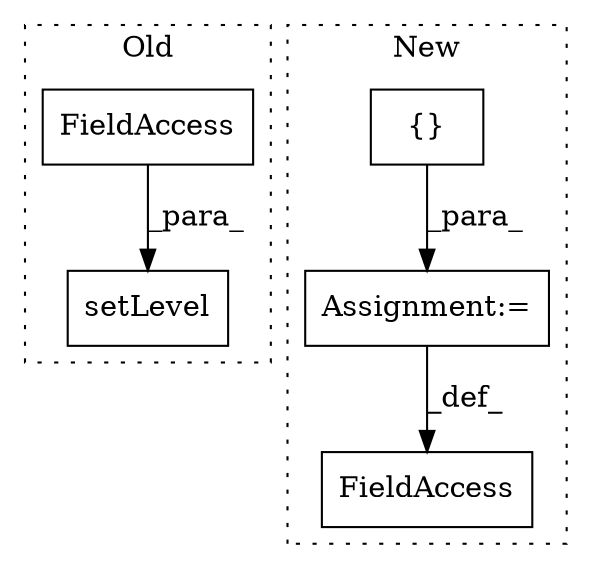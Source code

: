 digraph G {
subgraph cluster0 {
1 [label="setLevel" a="32" s="254,275" l="9,1" shape="box"];
3 [label="FieldAccess" a="22" s="263" l="12" shape="box"];
label = "Old";
style="dotted";
}
subgraph cluster1 {
2 [label="{}" a="4" s="291,1848" l="1,1" shape="box"];
4 [label="FieldAccess" a="22" s="271" l="7" shape="box"];
5 [label="Assignment:=" a="7" s="278" l="1" shape="box"];
label = "New";
style="dotted";
}
2 -> 5 [label="_para_"];
3 -> 1 [label="_para_"];
5 -> 4 [label="_def_"];
}